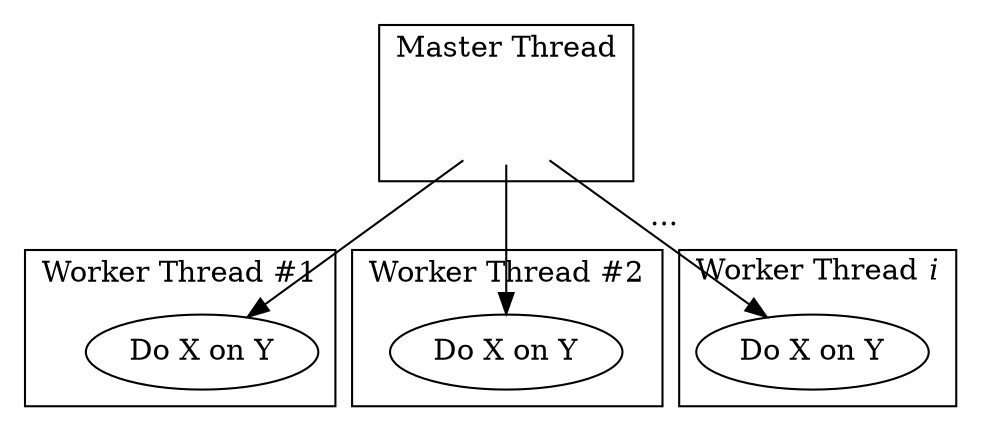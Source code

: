 digraph {
    subgraph cluster0 {
        label="Master Thread"
        master[style=invis]
    }
    subgraph cluster1 {
        label="Worker Thread #1"
        dosomething1[label="Do X on Y"]
    }
    subgraph cluster2 {
        label="Worker Thread #2"
        dosomething2[label="Do X on Y"]
    }
    subgraph cluster3 {
        label=<Worker Thread <I>i</I>>
        dosomethingi[label="Do X on Y"]
    }

    master -> dosomething1[ltail=cluster1, lhead=cluster1]
    master -> dosomething2
    master -> dosomethingi[label="..."]
}
